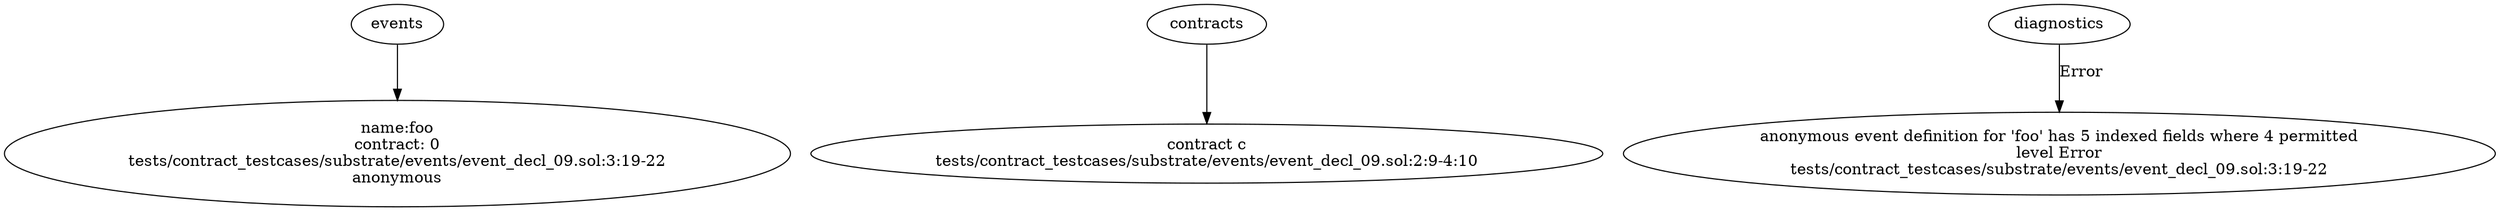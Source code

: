 strict digraph "tests/contract_testcases/substrate/events/event_decl_09.sol" {
	foo [label="name:foo\ncontract: 0\ntests/contract_testcases/substrate/events/event_decl_09.sol:3:19-22\nanonymous"]
	contract [label="contract c\ntests/contract_testcases/substrate/events/event_decl_09.sol:2:9-4:10"]
	diagnostic [label="anonymous event definition for 'foo' has 5 indexed fields where 4 permitted\nlevel Error\ntests/contract_testcases/substrate/events/event_decl_09.sol:3:19-22"]
	events -> foo
	contracts -> contract
	diagnostics -> diagnostic [label="Error"]
}
